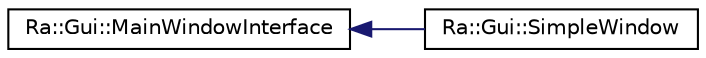 digraph "Graphical Class Hierarchy"
{
 // INTERACTIVE_SVG=YES
 // LATEX_PDF_SIZE
  edge [fontname="Helvetica",fontsize="10",labelfontname="Helvetica",labelfontsize="10"];
  node [fontname="Helvetica",fontsize="10",shape=record];
  rankdir="LR";
  Node0 [label="Ra::Gui::MainWindowInterface",height=0.2,width=0.4,color="black", fillcolor="white", style="filled",URL="$classRa_1_1Gui_1_1MainWindowInterface.html",tooltip=" "];
  Node0 -> Node1 [dir="back",color="midnightblue",fontsize="10",style="solid",fontname="Helvetica"];
  Node1 [label="Ra::Gui::SimpleWindow",height=0.2,width=0.4,color="black", fillcolor="white", style="filled",URL="$classRa_1_1Gui_1_1SimpleWindow.html",tooltip=" "];
}
